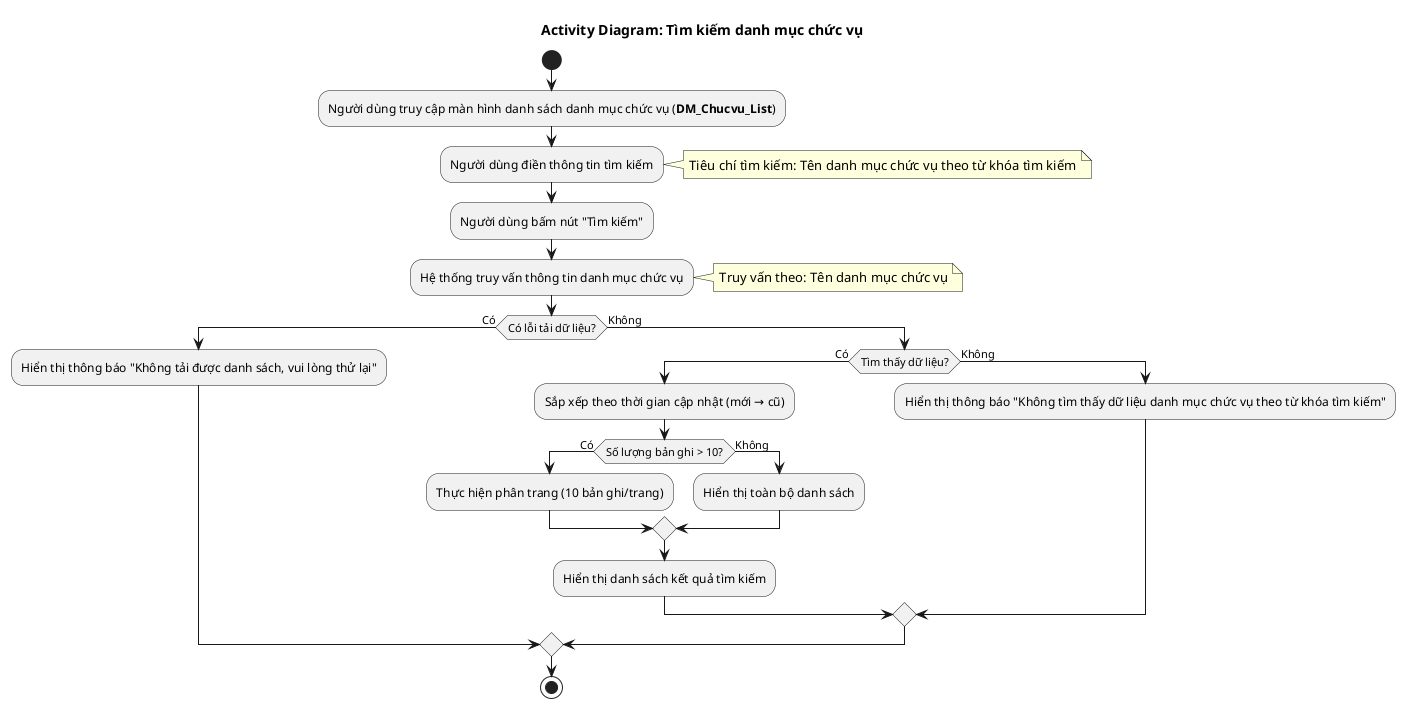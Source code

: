 @startuml DM_Chucvu_Search
!pragma layout smetana
title Activity Diagram: Tìm kiếm danh mục chức vụ

start
:Người dùng truy cập màn hình danh sách danh mục chức vụ (**DM_Chucvu_List**);
:Người dùng điền thông tin tìm kiếm;
note right: Tiêu chí tìm kiếm: Tên danh mục chức vụ theo từ khóa tìm kiếm
:Người dùng bấm nút "Tìm kiếm";
:Hệ thống truy vấn thông tin danh mục chức vụ;
note right: Truy vấn theo: Tên danh mục chức vụ
if (Có lỗi tải dữ liệu?) then (Có)
  :Hiển thị thông báo "Không tải được danh sách, vui lòng thử lại";
else (Không)
  if (Tìm thấy dữ liệu?) then (Có)
    :Sắp xếp theo thời gian cập nhật (mới → cũ);
    if (Số lượng bản ghi > 10?) then (Có)
      :Thực hiện phân trang (10 bản ghi/trang);
    else (Không)
      :Hiển thị toàn bộ danh sách;
    endif
    :Hiển thị danh sách kết quả tìm kiếm;
  else (Không)
    :Hiển thị thông báo "Không tìm thấy dữ liệu danh mục chức vụ theo từ khóa tìm kiếm";
  endif
endif
stop
@enduml